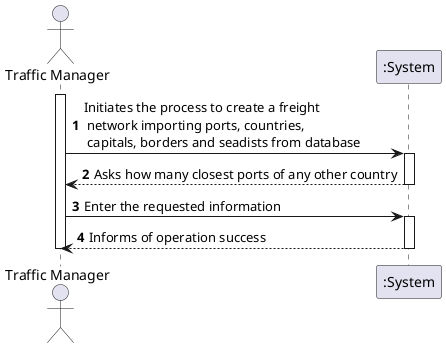 @startuml
'https://plantuml.com/sequence-diagram

autonumber
actor "Traffic Manager" as TM


activate TM
TM -> ":System" : Initiates the process to create a freight \n network importing ports, countries,\n capitals, borders and seadists from database
activate ":System"

":System" --> TM : Asks how many closest ports of any other country
deactivate ":System"

TM -> ":System" : Enter the requested information
activate ":System"

":System" --> TM : Informs of operation success
deactivate ":System"

deactivate TM

@enduml